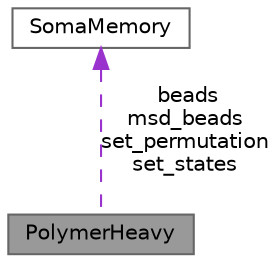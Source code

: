 digraph "PolymerHeavy"
{
 // LATEX_PDF_SIZE
  bgcolor="transparent";
  edge [fontname=Helvetica,fontsize=10,labelfontname=Helvetica,labelfontsize=10];
  node [fontname=Helvetica,fontsize=10,shape=box,height=0.2,width=0.4];
  Node1 [label="PolymerHeavy",height=0.2,width=0.4,color="gray40", fillcolor="grey60", style="filled", fontcolor="black",tooltip=" "];
  Node2 -> Node1 [dir="back",color="darkorchid3",style="dashed",label=" beads\nmsd_beads\nset_permutation\nset_states" ];
  Node2 [label="SomaMemory",height=0.2,width=0.4,color="gray40", fillcolor="white", style="filled",URL="$structSomaMemory.html",tooltip=" "];
}
